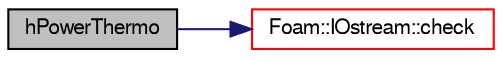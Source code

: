 digraph "hPowerThermo"
{
  bgcolor="transparent";
  edge [fontname="FreeSans",fontsize="10",labelfontname="FreeSans",labelfontsize="10"];
  node [fontname="FreeSans",fontsize="10",shape=record];
  rankdir="LR";
  Node1 [label="hPowerThermo",height=0.2,width=0.4,color="black", fillcolor="grey75", style="filled" fontcolor="black"];
  Node1 -> Node2 [color="midnightblue",fontsize="10",style="solid",fontname="FreeSans"];
  Node2 [label="Foam::IOstream::check",height=0.2,width=0.4,color="red",URL="$a01149.html#af85c845c01b78192c2f5302a271d153d",tooltip="Check IOstream status for given operation. "];
}
